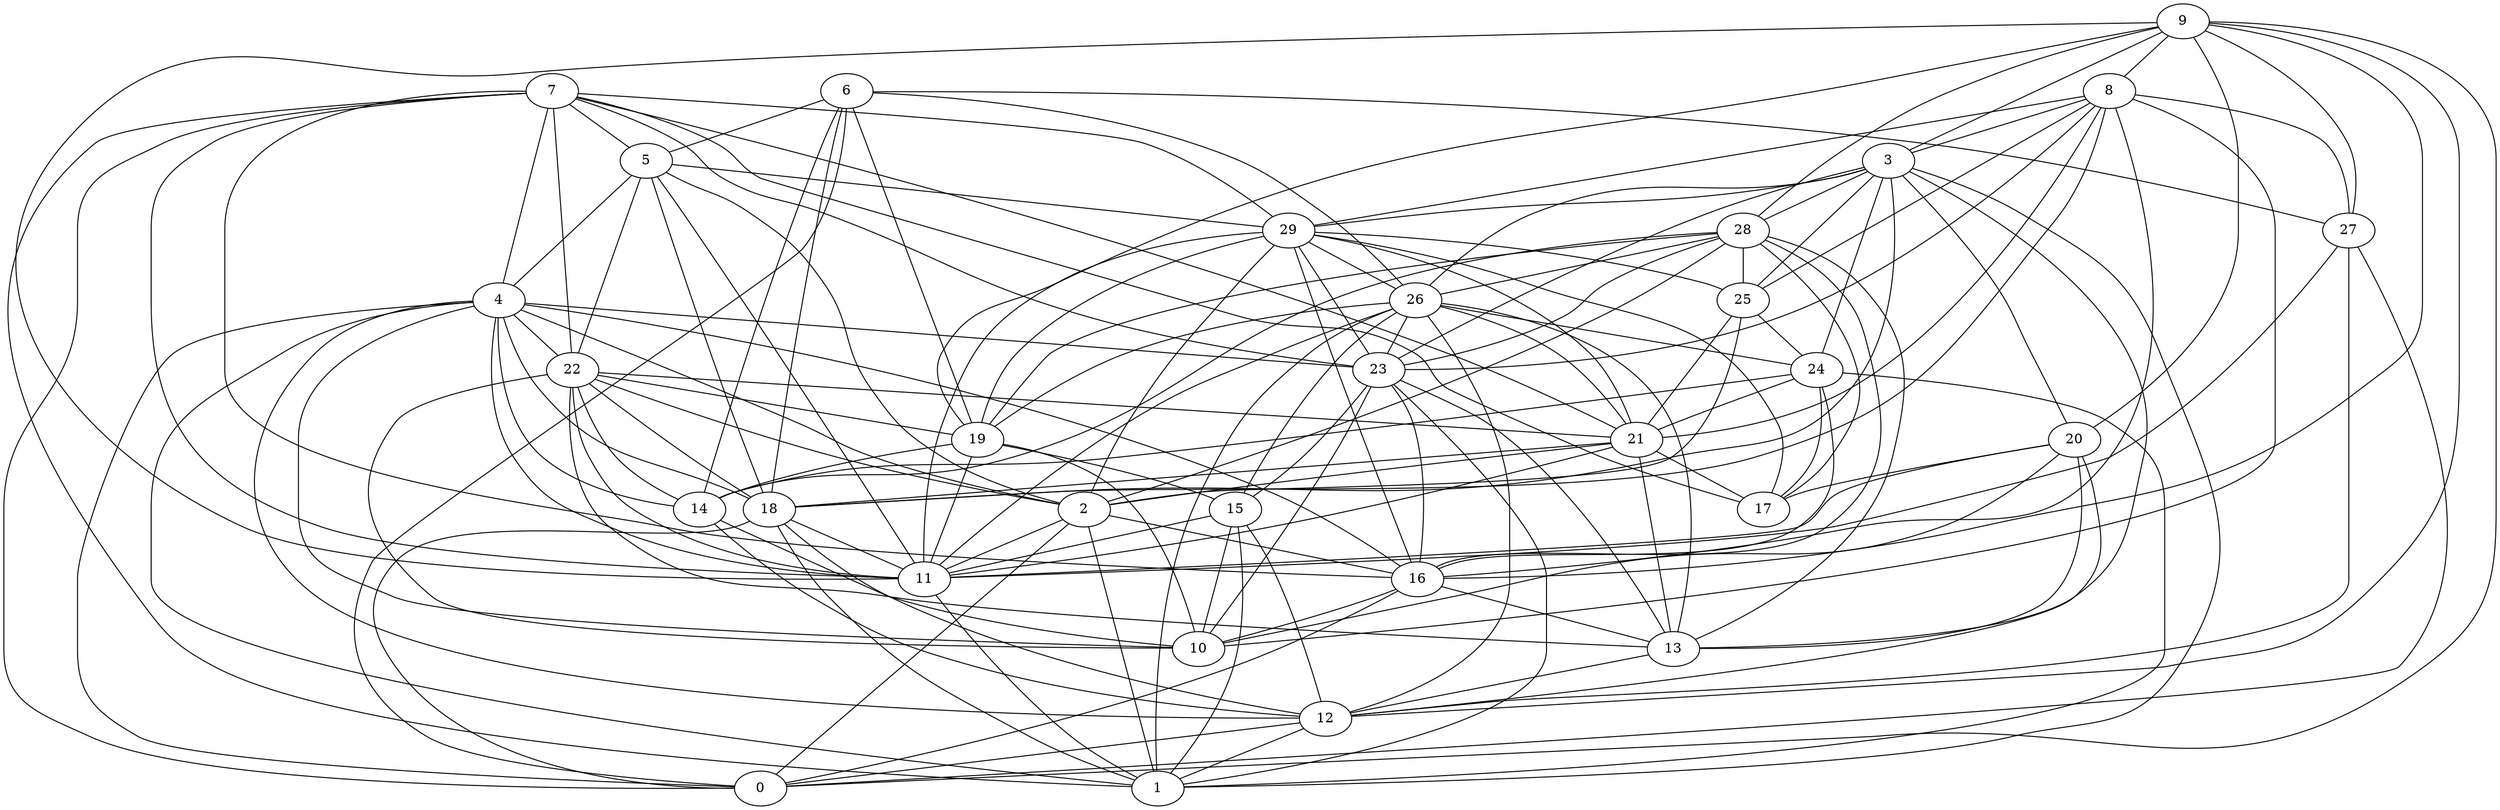 digraph GG_graph {

subgraph G_graph {
edge [color = black]
"8" -> "10" [dir = none]
"8" -> "21" [dir = none]
"20" -> "13" [dir = none]
"20" -> "11" [dir = none]
"24" -> "16" [dir = none]
"24" -> "21" [dir = none]
"24" -> "17" [dir = none]
"19" -> "10" [dir = none]
"19" -> "14" [dir = none]
"16" -> "0" [dir = none]
"6" -> "18" [dir = none]
"6" -> "26" [dir = none]
"6" -> "19" [dir = none]
"6" -> "14" [dir = none]
"6" -> "27" [dir = none]
"3" -> "23" [dir = none]
"3" -> "25" [dir = none]
"3" -> "13" [dir = none]
"14" -> "12" [dir = none]
"26" -> "19" [dir = none]
"26" -> "21" [dir = none]
"26" -> "24" [dir = none]
"26" -> "15" [dir = none]
"28" -> "23" [dir = none]
"28" -> "13" [dir = none]
"29" -> "21" [dir = none]
"29" -> "23" [dir = none]
"29" -> "16" [dir = none]
"15" -> "11" [dir = none]
"15" -> "12" [dir = none]
"22" -> "19" [dir = none]
"22" -> "13" [dir = none]
"9" -> "20" [dir = none]
"9" -> "28" [dir = none]
"9" -> "3" [dir = none]
"5" -> "11" [dir = none]
"5" -> "2" [dir = none]
"5" -> "22" [dir = none]
"27" -> "11" [dir = none]
"7" -> "0" [dir = none]
"7" -> "21" [dir = none]
"7" -> "4" [dir = none]
"7" -> "1" [dir = none]
"7" -> "23" [dir = none]
"4" -> "0" [dir = none]
"4" -> "23" [dir = none]
"4" -> "2" [dir = none]
"4" -> "16" [dir = none]
"18" -> "1" [dir = none]
"11" -> "1" [dir = none]
"25" -> "2" [dir = none]
"25" -> "21" [dir = none]
"2" -> "11" [dir = none]
"21" -> "17" [dir = none]
"21" -> "2" [dir = none]
"21" -> "18" [dir = none]
"23" -> "13" [dir = none]
"23" -> "10" [dir = none]
"26" -> "13" [dir = none]
"4" -> "18" [dir = none]
"4" -> "10" [dir = none]
"3" -> "1" [dir = none]
"28" -> "14" [dir = none]
"5" -> "18" [dir = none]
"29" -> "2" [dir = none]
"7" -> "22" [dir = none]
"12" -> "1" [dir = none]
"26" -> "23" [dir = none]
"23" -> "16" [dir = none]
"9" -> "12" [dir = none]
"2" -> "16" [dir = none]
"28" -> "2" [dir = none]
"3" -> "29" [dir = none]
"13" -> "12" [dir = none]
"21" -> "13" [dir = none]
"16" -> "13" [dir = none]
"25" -> "24" [dir = none]
"9" -> "19" [dir = none]
"4" -> "22" [dir = none]
"23" -> "15" [dir = none]
"3" -> "26" [dir = none]
"14" -> "10" [dir = none]
"29" -> "26" [dir = none]
"28" -> "17" [dir = none]
"8" -> "27" [dir = none]
"28" -> "25" [dir = none]
"27" -> "12" [dir = none]
"15" -> "10" [dir = none]
"29" -> "25" [dir = none]
"8" -> "3" [dir = none]
"6" -> "5" [dir = none]
"3" -> "28" [dir = none]
"5" -> "29" [dir = none]
"26" -> "12" [dir = none]
"7" -> "29" [dir = none]
"4" -> "14" [dir = none]
"8" -> "25" [dir = none]
"9" -> "8" [dir = none]
"29" -> "17" [dir = none]
"24" -> "1" [dir = none]
"21" -> "11" [dir = none]
"3" -> "20" [dir = none]
"16" -> "10" [dir = none]
"22" -> "2" [dir = none]
"22" -> "10" [dir = none]
"3" -> "24" [dir = none]
"20" -> "17" [dir = none]
"3" -> "18" [dir = none]
"12" -> "0" [dir = none]
"4" -> "1" [dir = none]
"8" -> "29" [dir = none]
"27" -> "0" [dir = none]
"9" -> "16" [dir = none]
"9" -> "11" [dir = none]
"7" -> "11" [dir = none]
"5" -> "4" [dir = none]
"29" -> "11" [dir = none]
"18" -> "11" [dir = none]
"28" -> "26" [dir = none]
"15" -> "1" [dir = none]
"18" -> "0" [dir = none]
"29" -> "19" [dir = none]
"18" -> "12" [dir = none]
"22" -> "18" [dir = none]
"19" -> "11" [dir = none]
"2" -> "1" [dir = none]
"8" -> "18" [dir = none]
"20" -> "12" [dir = none]
"22" -> "14" [dir = none]
"28" -> "19" [dir = none]
"26" -> "1" [dir = none]
"2" -> "0" [dir = none]
"7" -> "16" [dir = none]
"24" -> "14" [dir = none]
"6" -> "0" [dir = none]
"28" -> "16" [dir = none]
"9" -> "0" [dir = none]
"22" -> "11" [dir = none]
"19" -> "15" [dir = none]
"26" -> "11" [dir = none]
"22" -> "21" [dir = none]
"7" -> "5" [dir = none]
"8" -> "23" [dir = none]
"9" -> "27" [dir = none]
"7" -> "17" [dir = none]
"23" -> "1" [dir = none]
"8" -> "16" [dir = none]
"4" -> "11" [dir = none]
"20" -> "10" [dir = none]
"4" -> "12" [dir = none]
}

}

